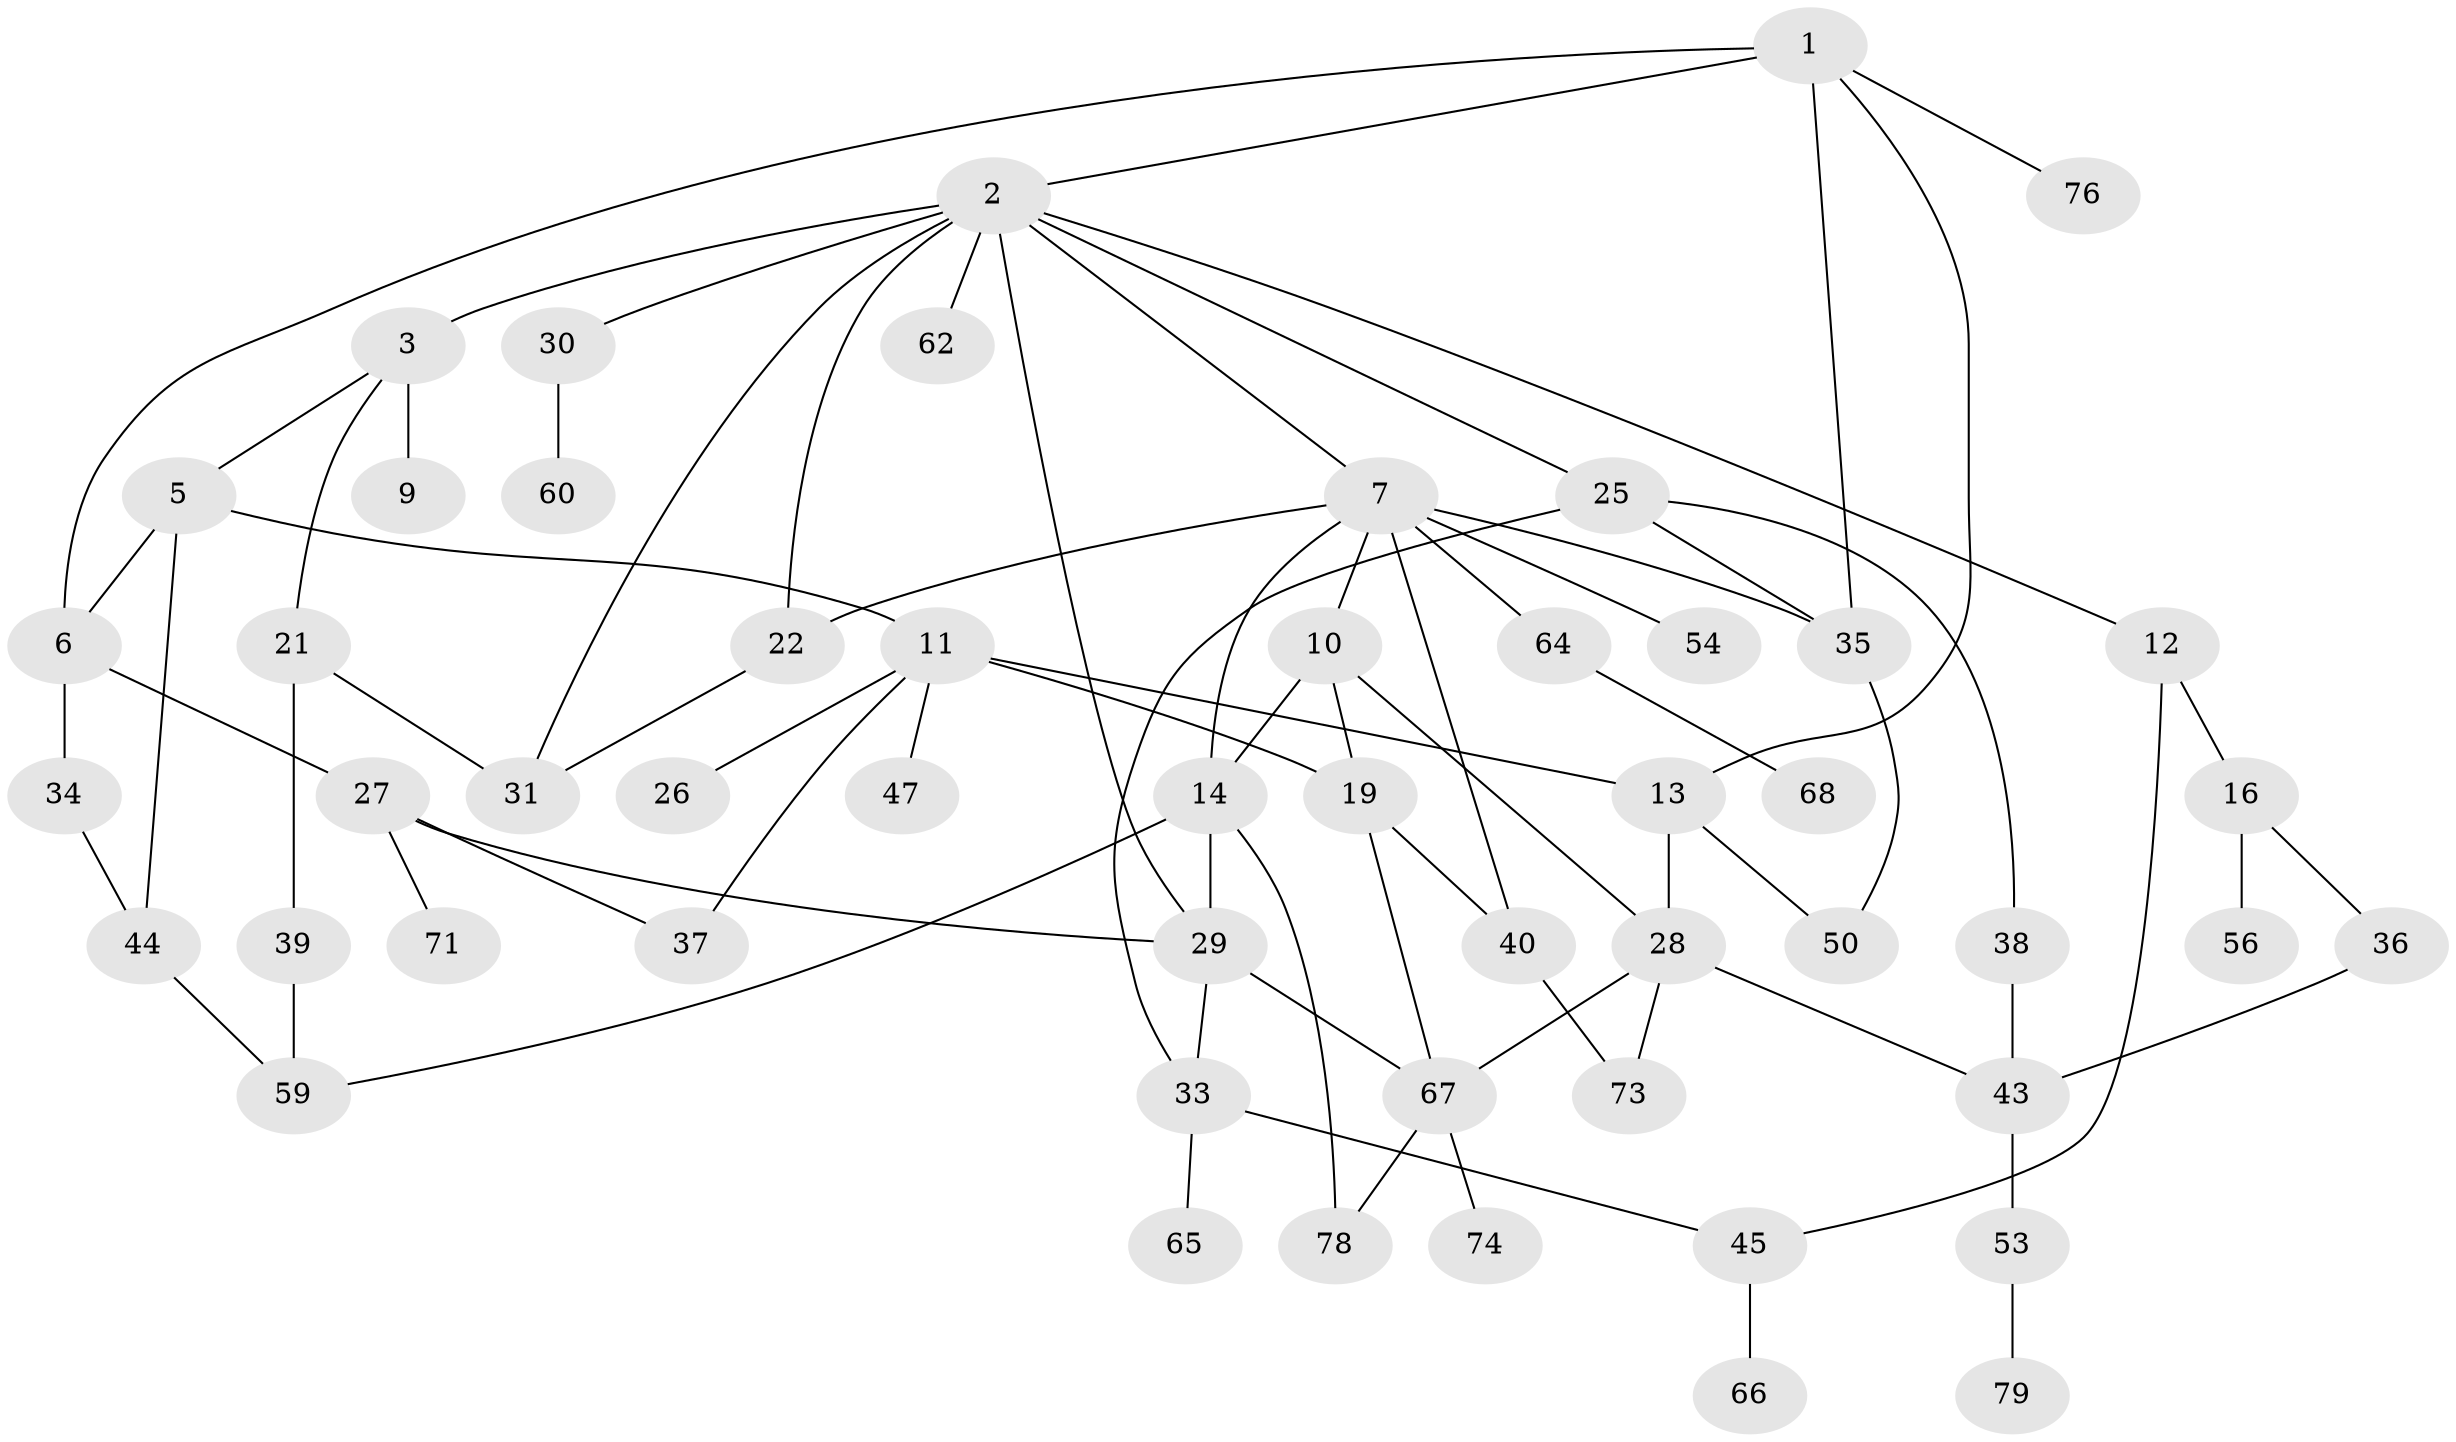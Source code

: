 // Generated by graph-tools (version 1.1) at 2025/51/02/27/25 19:51:39]
// undirected, 53 vertices, 78 edges
graph export_dot {
graph [start="1"]
  node [color=gray90,style=filled];
  1 [super="+80"];
  2 [super="+4"];
  3 [super="+41"];
  5 [super="+17"];
  6 [super="+15"];
  7 [super="+8"];
  9 [super="+42"];
  10 [super="+81"];
  11 [super="+18"];
  12;
  13 [super="+23"];
  14 [super="+46"];
  16 [super="+32"];
  19 [super="+20"];
  21;
  22 [super="+24"];
  25 [super="+52"];
  26;
  27 [super="+49"];
  28 [super="+57"];
  29 [super="+55"];
  30;
  31 [super="+51"];
  33 [super="+72"];
  34 [super="+48"];
  35 [super="+61"];
  36;
  37;
  38;
  39 [super="+77"];
  40;
  43 [super="+75"];
  44 [super="+69"];
  45 [super="+58"];
  47;
  50;
  53 [super="+63"];
  54;
  56;
  59;
  60;
  62;
  64;
  65;
  66;
  67 [super="+70"];
  68;
  71;
  73;
  74;
  76;
  78;
  79;
  1 -- 2;
  1 -- 6;
  1 -- 13;
  1 -- 35;
  1 -- 76;
  2 -- 3;
  2 -- 7;
  2 -- 12;
  2 -- 29;
  2 -- 22;
  2 -- 30;
  2 -- 25;
  2 -- 62;
  2 -- 31;
  3 -- 5;
  3 -- 9;
  3 -- 21;
  5 -- 11;
  5 -- 44 [weight=2];
  5 -- 6;
  6 -- 27;
  6 -- 34;
  7 -- 10;
  7 -- 54;
  7 -- 64;
  7 -- 40;
  7 -- 14;
  7 -- 35;
  7 -- 22;
  10 -- 19;
  10 -- 28;
  10 -- 14;
  11 -- 26;
  11 -- 47;
  11 -- 19;
  11 -- 37;
  11 -- 13;
  12 -- 16;
  12 -- 45;
  13 -- 28;
  13 -- 50;
  14 -- 78;
  14 -- 59;
  14 -- 29;
  16 -- 36;
  16 -- 56;
  19 -- 40;
  19 -- 67;
  21 -- 39;
  21 -- 31;
  22 -- 31;
  25 -- 33;
  25 -- 38;
  25 -- 35;
  27 -- 29;
  27 -- 37;
  27 -- 71;
  28 -- 67;
  28 -- 73;
  28 -- 43;
  29 -- 33;
  29 -- 67;
  30 -- 60;
  33 -- 45;
  33 -- 65;
  34 -- 44;
  35 -- 50;
  36 -- 43;
  38 -- 43;
  39 -- 59;
  40 -- 73;
  43 -- 53;
  44 -- 59;
  45 -- 66;
  53 -- 79;
  64 -- 68;
  67 -- 78;
  67 -- 74;
}
